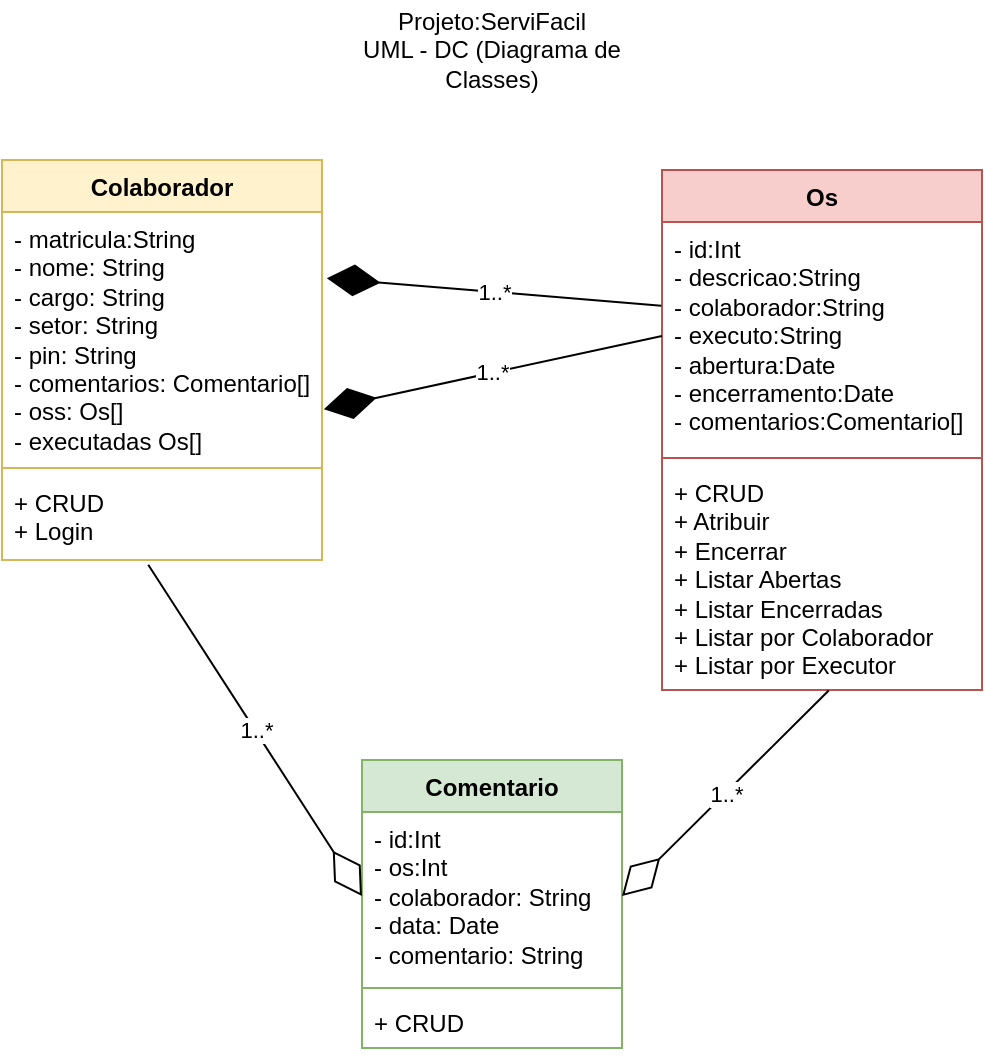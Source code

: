 <mxfile version="24.7.7">
  <diagram name="Página-1" id="M4fQSMDmjv9kyhwE_dWf">
    <mxGraphModel dx="1195" dy="650" grid="1" gridSize="10" guides="1" tooltips="1" connect="1" arrows="1" fold="1" page="1" pageScale="1" pageWidth="827" pageHeight="1169" math="0" shadow="0">
      <root>
        <mxCell id="0" />
        <mxCell id="1" parent="0" />
        <mxCell id="pg5mG8YoX6Y0HHWljKak-1" value="&lt;div&gt;Projeto:ServiFacil&lt;/div&gt;&lt;div&gt;UML - DC (&lt;span style=&quot;background-color: initial;&quot;&gt;Diagrama de Classes)&lt;/span&gt;&lt;/div&gt;" style="text;html=1;align=center;verticalAlign=middle;whiteSpace=wrap;rounded=0;" vertex="1" parent="1">
          <mxGeometry x="329" y="40" width="170" height="50" as="geometry" />
        </mxCell>
        <mxCell id="pg5mG8YoX6Y0HHWljKak-2" value="Colaborador" style="swimlane;fontStyle=1;align=center;verticalAlign=top;childLayout=stackLayout;horizontal=1;startSize=26;horizontalStack=0;resizeParent=1;resizeParentMax=0;resizeLast=0;collapsible=1;marginBottom=0;whiteSpace=wrap;html=1;fillColor=#fff2cc;strokeColor=#d6b656;" vertex="1" parent="1">
          <mxGeometry x="169" y="120" width="160" height="200" as="geometry" />
        </mxCell>
        <mxCell id="pg5mG8YoX6Y0HHWljKak-3" value="&lt;div&gt;- matricula:String&lt;/div&gt;&lt;div&gt;- nome: String&lt;/div&gt;&lt;div&gt;- cargo: String&lt;/div&gt;&lt;div&gt;- setor: String&lt;/div&gt;&lt;div&gt;- pin: String&lt;/div&gt;&lt;div&gt;- comentarios: Comentario[]&lt;/div&gt;&lt;div&gt;- oss: Os[]&lt;/div&gt;&lt;div&gt;- executadas Os[]&lt;/div&gt;" style="text;strokeColor=none;fillColor=none;align=left;verticalAlign=top;spacingLeft=4;spacingRight=4;overflow=hidden;rotatable=0;points=[[0,0.5],[1,0.5]];portConstraint=eastwest;whiteSpace=wrap;html=1;" vertex="1" parent="pg5mG8YoX6Y0HHWljKak-2">
          <mxGeometry y="26" width="160" height="124" as="geometry" />
        </mxCell>
        <mxCell id="pg5mG8YoX6Y0HHWljKak-4" value="" style="line;strokeWidth=1;fillColor=none;align=left;verticalAlign=middle;spacingTop=-1;spacingLeft=3;spacingRight=3;rotatable=0;labelPosition=right;points=[];portConstraint=eastwest;strokeColor=inherit;" vertex="1" parent="pg5mG8YoX6Y0HHWljKak-2">
          <mxGeometry y="150" width="160" height="8" as="geometry" />
        </mxCell>
        <mxCell id="pg5mG8YoX6Y0HHWljKak-5" value="+ CRUD&lt;div&gt;+ Login&lt;/div&gt;" style="text;strokeColor=none;fillColor=none;align=left;verticalAlign=top;spacingLeft=4;spacingRight=4;overflow=hidden;rotatable=0;points=[[0,0.5],[1,0.5]];portConstraint=eastwest;whiteSpace=wrap;html=1;" vertex="1" parent="pg5mG8YoX6Y0HHWljKak-2">
          <mxGeometry y="158" width="160" height="42" as="geometry" />
        </mxCell>
        <mxCell id="pg5mG8YoX6Y0HHWljKak-6" value="Os" style="swimlane;fontStyle=1;align=center;verticalAlign=top;childLayout=stackLayout;horizontal=1;startSize=26;horizontalStack=0;resizeParent=1;resizeParentMax=0;resizeLast=0;collapsible=1;marginBottom=0;whiteSpace=wrap;html=1;fillColor=#f8cecc;strokeColor=#b85450;" vertex="1" parent="1">
          <mxGeometry x="499" y="125" width="160" height="260" as="geometry" />
        </mxCell>
        <mxCell id="pg5mG8YoX6Y0HHWljKak-7" value="&lt;div&gt;- id:Int&lt;/div&gt;&lt;div&gt;- descricao:String&lt;/div&gt;&lt;div&gt;- colaborador:String&lt;/div&gt;&lt;div&gt;- executo:String&lt;/div&gt;&lt;div&gt;- abertura:Date&lt;/div&gt;&lt;div&gt;- encerramento:Date&lt;/div&gt;&lt;div&gt;- comentarios:Comentario[]&lt;/div&gt;" style="text;strokeColor=none;fillColor=none;align=left;verticalAlign=top;spacingLeft=4;spacingRight=4;overflow=hidden;rotatable=0;points=[[0,0.5],[1,0.5]];portConstraint=eastwest;whiteSpace=wrap;html=1;" vertex="1" parent="pg5mG8YoX6Y0HHWljKak-6">
          <mxGeometry y="26" width="160" height="114" as="geometry" />
        </mxCell>
        <mxCell id="pg5mG8YoX6Y0HHWljKak-8" value="" style="line;strokeWidth=1;fillColor=none;align=left;verticalAlign=middle;spacingTop=-1;spacingLeft=3;spacingRight=3;rotatable=0;labelPosition=right;points=[];portConstraint=eastwest;strokeColor=inherit;" vertex="1" parent="pg5mG8YoX6Y0HHWljKak-6">
          <mxGeometry y="140" width="160" height="8" as="geometry" />
        </mxCell>
        <mxCell id="pg5mG8YoX6Y0HHWljKak-9" value="+ CRUD&lt;div&gt;+ Atribuir&lt;/div&gt;&lt;div&gt;+ Encerrar&lt;/div&gt;&lt;div&gt;+ Listar Abertas&lt;/div&gt;&lt;div&gt;+ Listar Encerradas&lt;/div&gt;&lt;div&gt;+ Listar por Colaborador&lt;/div&gt;&lt;div&gt;+ Listar por Executor&lt;/div&gt;" style="text;strokeColor=none;fillColor=none;align=left;verticalAlign=top;spacingLeft=4;spacingRight=4;overflow=hidden;rotatable=0;points=[[0,0.5],[1,0.5]];portConstraint=eastwest;whiteSpace=wrap;html=1;" vertex="1" parent="pg5mG8YoX6Y0HHWljKak-6">
          <mxGeometry y="148" width="160" height="112" as="geometry" />
        </mxCell>
        <mxCell id="pg5mG8YoX6Y0HHWljKak-10" value="Comentario" style="swimlane;fontStyle=1;align=center;verticalAlign=top;childLayout=stackLayout;horizontal=1;startSize=26;horizontalStack=0;resizeParent=1;resizeParentMax=0;resizeLast=0;collapsible=1;marginBottom=0;whiteSpace=wrap;html=1;fillColor=#d5e8d4;strokeColor=#82b366;" vertex="1" parent="1">
          <mxGeometry x="349" y="420" width="130" height="144" as="geometry" />
        </mxCell>
        <mxCell id="pg5mG8YoX6Y0HHWljKak-11" value="&lt;div&gt;- id:Int&lt;/div&gt;&lt;div&gt;- os:Int&lt;/div&gt;&lt;div&gt;- colaborador: String&lt;/div&gt;&lt;div&gt;- data: Date&lt;/div&gt;&lt;div&gt;- comentario: String&lt;/div&gt;" style="text;strokeColor=none;fillColor=none;align=left;verticalAlign=top;spacingLeft=4;spacingRight=4;overflow=hidden;rotatable=0;points=[[0,0.5],[1,0.5]];portConstraint=eastwest;whiteSpace=wrap;html=1;" vertex="1" parent="pg5mG8YoX6Y0HHWljKak-10">
          <mxGeometry y="26" width="130" height="84" as="geometry" />
        </mxCell>
        <mxCell id="pg5mG8YoX6Y0HHWljKak-12" value="" style="line;strokeWidth=1;fillColor=none;align=left;verticalAlign=middle;spacingTop=-1;spacingLeft=3;spacingRight=3;rotatable=0;labelPosition=right;points=[];portConstraint=eastwest;strokeColor=inherit;" vertex="1" parent="pg5mG8YoX6Y0HHWljKak-10">
          <mxGeometry y="110" width="130" height="8" as="geometry" />
        </mxCell>
        <mxCell id="pg5mG8YoX6Y0HHWljKak-13" value="+ CRUD" style="text;strokeColor=none;fillColor=none;align=left;verticalAlign=top;spacingLeft=4;spacingRight=4;overflow=hidden;rotatable=0;points=[[0,0.5],[1,0.5]];portConstraint=eastwest;whiteSpace=wrap;html=1;" vertex="1" parent="pg5mG8YoX6Y0HHWljKak-10">
          <mxGeometry y="118" width="130" height="26" as="geometry" />
        </mxCell>
        <mxCell id="pg5mG8YoX6Y0HHWljKak-14" value="1..*" style="endArrow=diamondThin;endFill=1;endSize=24;html=1;rounded=0;exitX=-0.002;exitY=0.367;exitDx=0;exitDy=0;exitPerimeter=0;entryX=1.015;entryY=0.267;entryDx=0;entryDy=0;entryPerimeter=0;" edge="1" parent="1" source="pg5mG8YoX6Y0HHWljKak-7" target="pg5mG8YoX6Y0HHWljKak-3">
          <mxGeometry width="160" relative="1" as="geometry">
            <mxPoint x="310" y="265" as="sourcePoint" />
            <mxPoint x="470" y="265" as="targetPoint" />
          </mxGeometry>
        </mxCell>
        <mxCell id="pg5mG8YoX6Y0HHWljKak-15" value="1..*" style="endArrow=diamondThin;endFill=1;endSize=24;html=1;rounded=0;exitX=0;exitY=0.5;exitDx=0;exitDy=0;entryX=1.006;entryY=0.795;entryDx=0;entryDy=0;entryPerimeter=0;" edge="1" parent="1" source="pg5mG8YoX6Y0HHWljKak-7" target="pg5mG8YoX6Y0HHWljKak-3">
          <mxGeometry width="160" relative="1" as="geometry">
            <mxPoint x="471" y="156" as="sourcePoint" />
            <mxPoint x="310" y="198" as="targetPoint" />
          </mxGeometry>
        </mxCell>
        <mxCell id="pg5mG8YoX6Y0HHWljKak-16" value="1..*" style="endArrow=diamondThin;endFill=0;endSize=24;html=1;rounded=0;entryX=1;entryY=0.5;entryDx=0;entryDy=0;exitX=0.521;exitY=1.002;exitDx=0;exitDy=0;exitPerimeter=0;" edge="1" parent="1" source="pg5mG8YoX6Y0HHWljKak-9" target="pg5mG8YoX6Y0HHWljKak-11">
          <mxGeometry width="160" relative="1" as="geometry">
            <mxPoint x="580" y="410" as="sourcePoint" />
            <mxPoint x="470" y="265" as="targetPoint" />
          </mxGeometry>
        </mxCell>
        <mxCell id="pg5mG8YoX6Y0HHWljKak-17" value="1..*" style="endArrow=diamondThin;endFill=0;endSize=24;html=1;rounded=0;exitX=0.457;exitY=1.056;exitDx=0;exitDy=0;exitPerimeter=0;entryX=0;entryY=0.5;entryDx=0;entryDy=0;" edge="1" parent="1" source="pg5mG8YoX6Y0HHWljKak-5" target="pg5mG8YoX6Y0HHWljKak-11">
          <mxGeometry width="160" relative="1" as="geometry">
            <mxPoint x="578" y="308" as="sourcePoint" />
            <mxPoint x="480" y="413" as="targetPoint" />
          </mxGeometry>
        </mxCell>
      </root>
    </mxGraphModel>
  </diagram>
</mxfile>
